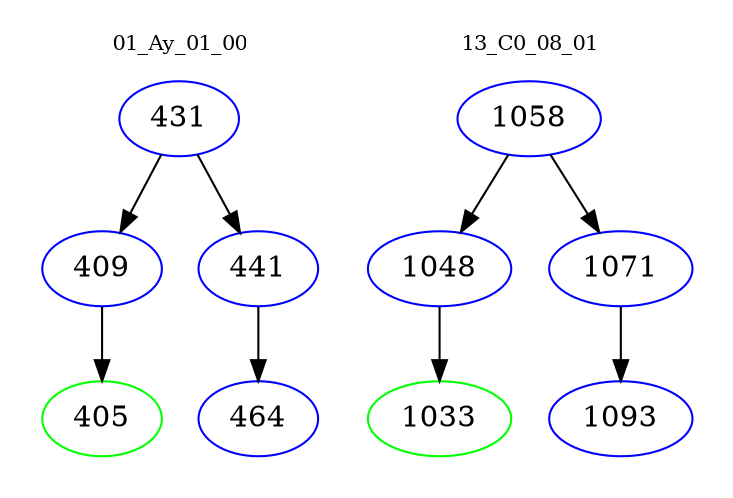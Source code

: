 digraph{
subgraph cluster_0 {
color = white
label = "01_Ay_01_00";
fontsize=10;
T0_431 [label="431", color="blue"]
T0_431 -> T0_409 [color="black"]
T0_409 [label="409", color="blue"]
T0_409 -> T0_405 [color="black"]
T0_405 [label="405", color="green"]
T0_431 -> T0_441 [color="black"]
T0_441 [label="441", color="blue"]
T0_441 -> T0_464 [color="black"]
T0_464 [label="464", color="blue"]
}
subgraph cluster_1 {
color = white
label = "13_C0_08_01";
fontsize=10;
T1_1058 [label="1058", color="blue"]
T1_1058 -> T1_1048 [color="black"]
T1_1048 [label="1048", color="blue"]
T1_1048 -> T1_1033 [color="black"]
T1_1033 [label="1033", color="green"]
T1_1058 -> T1_1071 [color="black"]
T1_1071 [label="1071", color="blue"]
T1_1071 -> T1_1093 [color="black"]
T1_1093 [label="1093", color="blue"]
}
}
